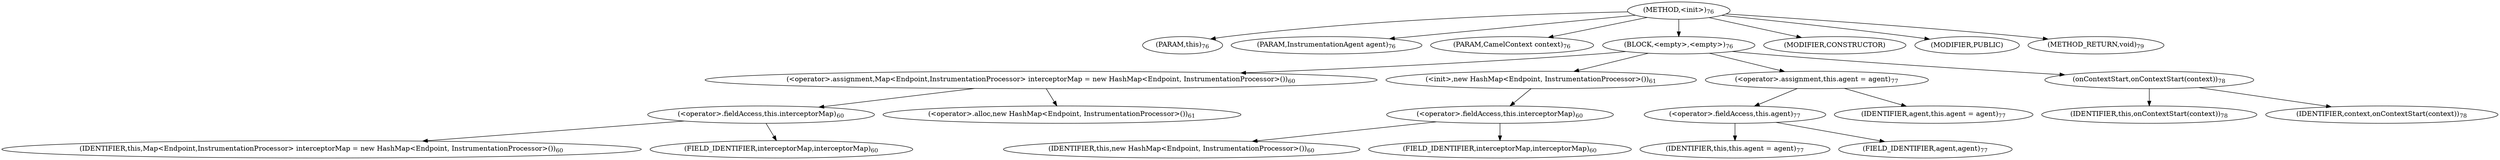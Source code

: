 digraph "&lt;init&gt;" {  
"106" [label = <(METHOD,&lt;init&gt;)<SUB>76</SUB>> ]
"8" [label = <(PARAM,this)<SUB>76</SUB>> ]
"107" [label = <(PARAM,InstrumentationAgent agent)<SUB>76</SUB>> ]
"108" [label = <(PARAM,CamelContext context)<SUB>76</SUB>> ]
"109" [label = <(BLOCK,&lt;empty&gt;,&lt;empty&gt;)<SUB>76</SUB>> ]
"110" [label = <(&lt;operator&gt;.assignment,Map&lt;Endpoint,InstrumentationProcessor&gt; interceptorMap = new HashMap&lt;Endpoint, InstrumentationProcessor&gt;())<SUB>60</SUB>> ]
"111" [label = <(&lt;operator&gt;.fieldAccess,this.interceptorMap)<SUB>60</SUB>> ]
"112" [label = <(IDENTIFIER,this,Map&lt;Endpoint,InstrumentationProcessor&gt; interceptorMap = new HashMap&lt;Endpoint, InstrumentationProcessor&gt;())<SUB>60</SUB>> ]
"113" [label = <(FIELD_IDENTIFIER,interceptorMap,interceptorMap)<SUB>60</SUB>> ]
"114" [label = <(&lt;operator&gt;.alloc,new HashMap&lt;Endpoint, InstrumentationProcessor&gt;())<SUB>61</SUB>> ]
"115" [label = <(&lt;init&gt;,new HashMap&lt;Endpoint, InstrumentationProcessor&gt;())<SUB>61</SUB>> ]
"116" [label = <(&lt;operator&gt;.fieldAccess,this.interceptorMap)<SUB>60</SUB>> ]
"117" [label = <(IDENTIFIER,this,new HashMap&lt;Endpoint, InstrumentationProcessor&gt;())<SUB>60</SUB>> ]
"118" [label = <(FIELD_IDENTIFIER,interceptorMap,interceptorMap)<SUB>60</SUB>> ]
"119" [label = <(&lt;operator&gt;.assignment,this.agent = agent)<SUB>77</SUB>> ]
"120" [label = <(&lt;operator&gt;.fieldAccess,this.agent)<SUB>77</SUB>> ]
"7" [label = <(IDENTIFIER,this,this.agent = agent)<SUB>77</SUB>> ]
"121" [label = <(FIELD_IDENTIFIER,agent,agent)<SUB>77</SUB>> ]
"122" [label = <(IDENTIFIER,agent,this.agent = agent)<SUB>77</SUB>> ]
"123" [label = <(onContextStart,onContextStart(context))<SUB>78</SUB>> ]
"9" [label = <(IDENTIFIER,this,onContextStart(context))<SUB>78</SUB>> ]
"124" [label = <(IDENTIFIER,context,onContextStart(context))<SUB>78</SUB>> ]
"125" [label = <(MODIFIER,CONSTRUCTOR)> ]
"126" [label = <(MODIFIER,PUBLIC)> ]
"127" [label = <(METHOD_RETURN,void)<SUB>79</SUB>> ]
  "106" -> "8" 
  "106" -> "107" 
  "106" -> "108" 
  "106" -> "109" 
  "106" -> "125" 
  "106" -> "126" 
  "106" -> "127" 
  "109" -> "110" 
  "109" -> "115" 
  "109" -> "119" 
  "109" -> "123" 
  "110" -> "111" 
  "110" -> "114" 
  "111" -> "112" 
  "111" -> "113" 
  "115" -> "116" 
  "116" -> "117" 
  "116" -> "118" 
  "119" -> "120" 
  "119" -> "122" 
  "120" -> "7" 
  "120" -> "121" 
  "123" -> "9" 
  "123" -> "124" 
}
